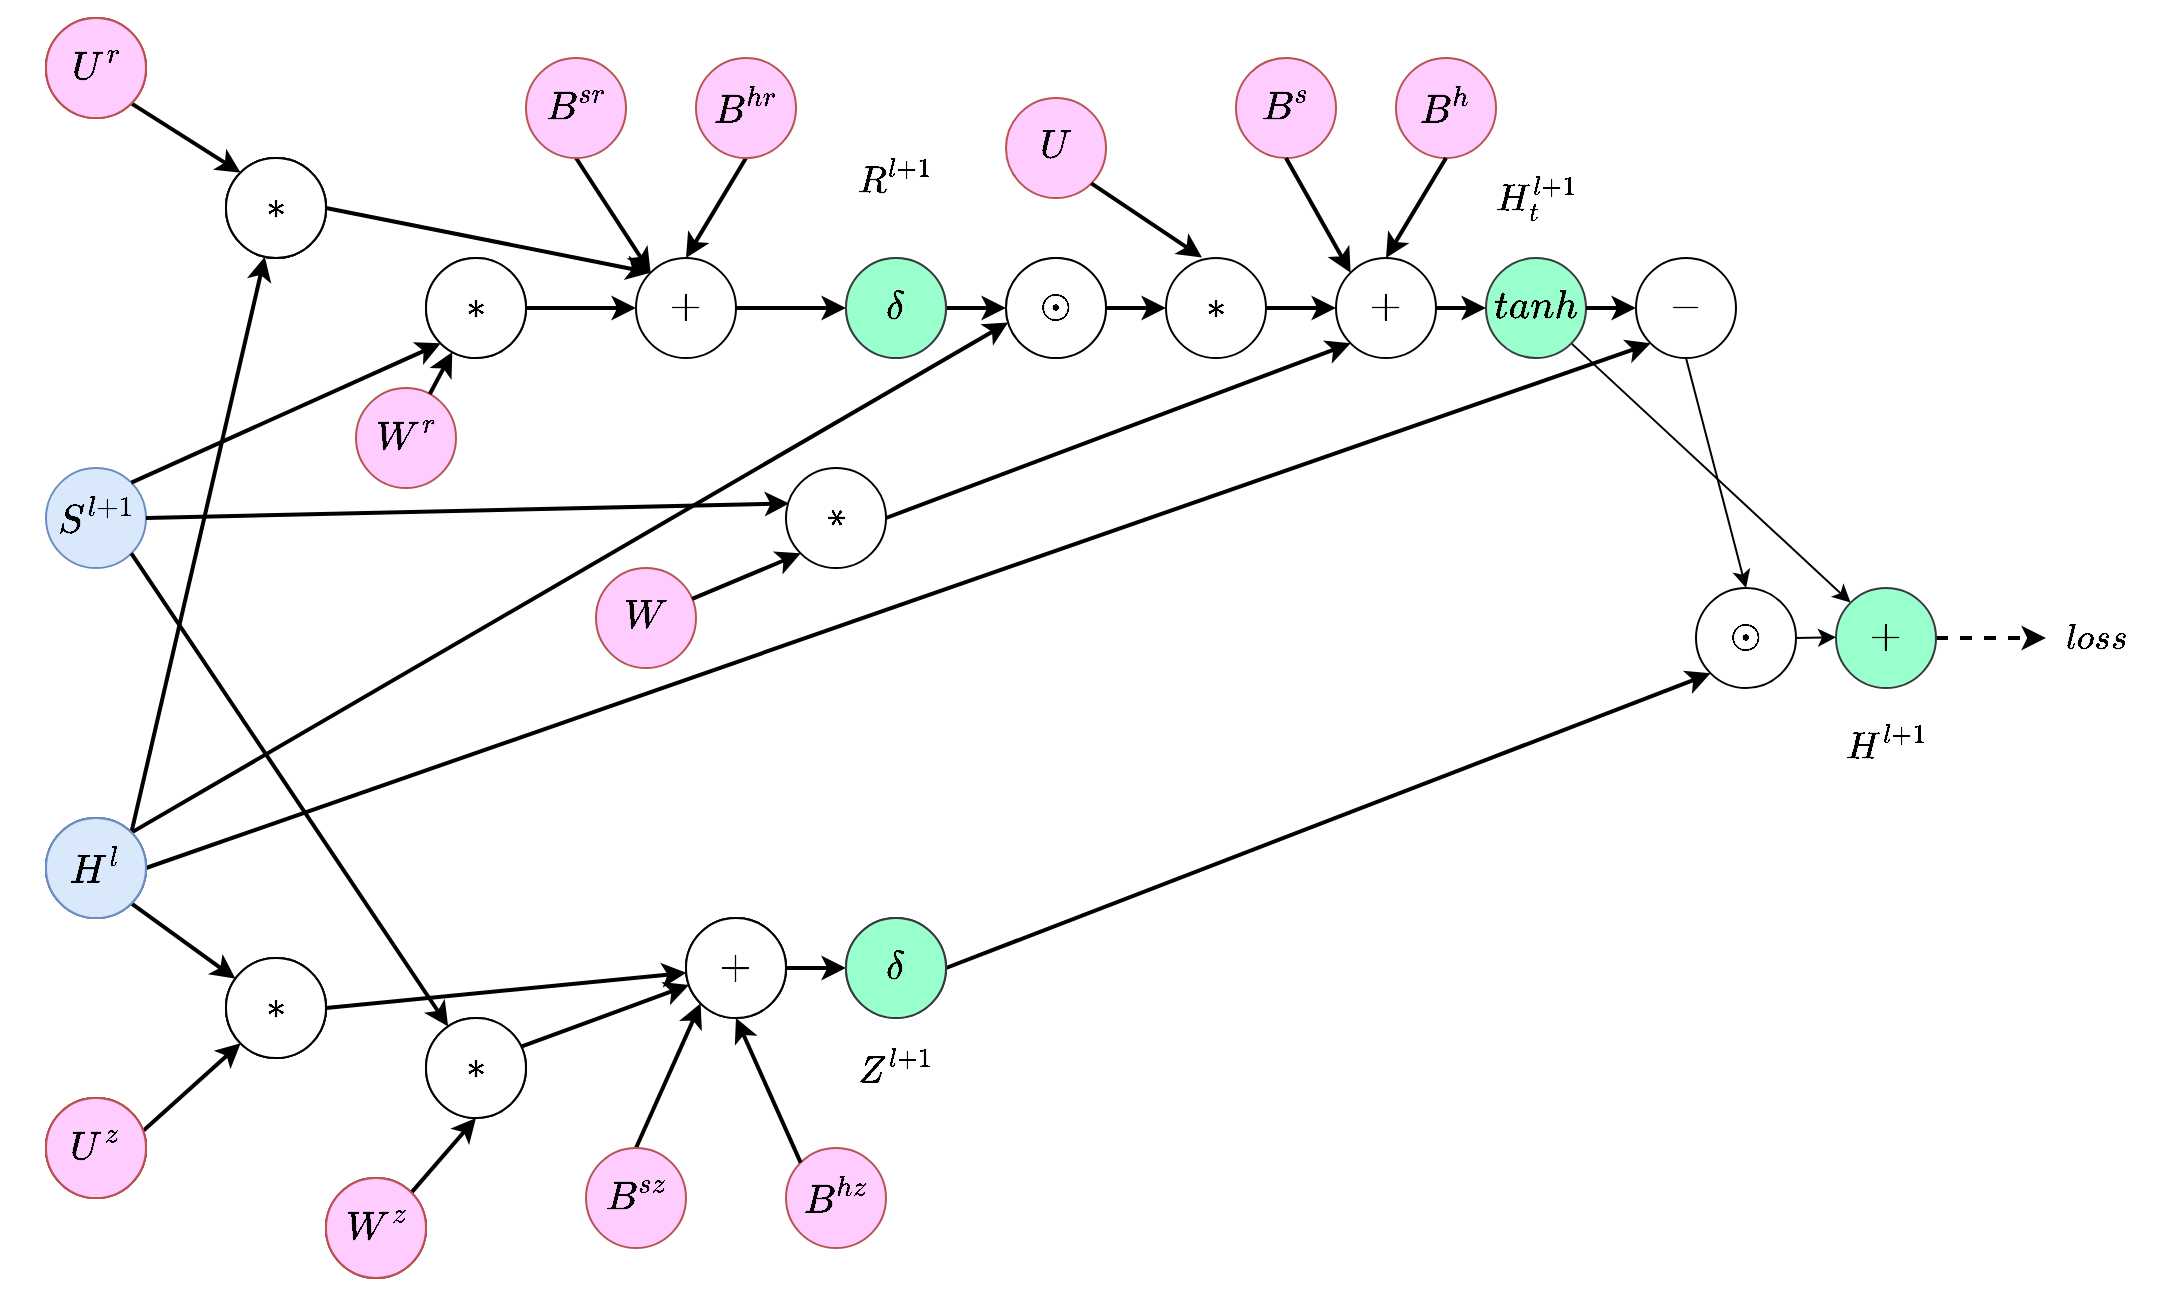 <mxfile version="13.3.7" type="device"><diagram id="rMpfDbe8UFmT1yQQIPAP" name="Page-1"><mxGraphModel dx="2817" dy="1022" grid="1" gridSize="10" guides="1" tooltips="1" connect="1" arrows="1" fold="1" page="1" pageScale="1" pageWidth="827" pageHeight="1169" math="1" shadow="0"><root><mxCell id="DWnQqEWVpVSQSWtb-u8n-0"/><mxCell id="DWnQqEWVpVSQSWtb-u8n-1" parent="DWnQqEWVpVSQSWtb-u8n-0"/><mxCell id="DWnQqEWVpVSQSWtb-u8n-28" value="&lt;b&gt;&lt;font style=&quot;font-size: 17px&quot;&gt;$$H^l$$&lt;/font&gt;&lt;/b&gt;" style="ellipse;whiteSpace=wrap;html=1;aspect=fixed;fillColor=#dae8fc;strokeColor=#6c8ebf;rotation=-90;" parent="DWnQqEWVpVSQSWtb-u8n-1" vertex="1"><mxGeometry x="-125" y="635" width="50" height="50" as="geometry"/></mxCell><mxCell id="DWnQqEWVpVSQSWtb-u8n-30" value="&lt;b&gt;&lt;font style=&quot;font-size: 17px&quot;&gt;$$S^{l+1}$$&lt;/font&gt;&lt;/b&gt;" style="ellipse;whiteSpace=wrap;html=1;aspect=fixed;fillColor=#dae8fc;strokeColor=#6c8ebf;rotation=0;" parent="DWnQqEWVpVSQSWtb-u8n-1" vertex="1"><mxGeometry x="-125" y="460" width="50" height="50" as="geometry"/></mxCell><mxCell id="DWnQqEWVpVSQSWtb-u8n-31" value="&lt;b&gt;&lt;font style=&quot;font-size: 17px&quot;&gt;$$*$$&lt;/font&gt;&lt;/b&gt;" style="ellipse;whiteSpace=wrap;html=1;aspect=fixed;rotation=-90;" parent="DWnQqEWVpVSQSWtb-u8n-1" vertex="1"><mxGeometry x="65" y="735" width="50" height="50" as="geometry"/></mxCell><mxCell id="DWnQqEWVpVSQSWtb-u8n-48" style="edgeStyle=none;rounded=0;orthogonalLoop=1;jettySize=auto;html=1;exitX=1;exitY=1;exitDx=0;exitDy=0;strokeWidth=2;" parent="DWnQqEWVpVSQSWtb-u8n-1" source="DWnQqEWVpVSQSWtb-u8n-30" target="DWnQqEWVpVSQSWtb-u8n-31" edge="1"><mxGeometry relative="1" as="geometry"/></mxCell><mxCell id="DWnQqEWVpVSQSWtb-u8n-37" value="&lt;b&gt;&lt;font style=&quot;font-size: 17px&quot;&gt;$$*$$&lt;/font&gt;&lt;/b&gt;" style="ellipse;whiteSpace=wrap;html=1;aspect=fixed;rotation=-90;" parent="DWnQqEWVpVSQSWtb-u8n-1" vertex="1"><mxGeometry x="-35" y="305" width="50" height="50" as="geometry"/></mxCell><mxCell id="DWnQqEWVpVSQSWtb-u8n-43" style="rounded=0;orthogonalLoop=1;jettySize=auto;html=1;exitX=1;exitY=1;exitDx=0;exitDy=0;strokeWidth=2;" parent="DWnQqEWVpVSQSWtb-u8n-1" source="DWnQqEWVpVSQSWtb-u8n-28" target="DWnQqEWVpVSQSWtb-u8n-37" edge="1"><mxGeometry relative="1" as="geometry"/></mxCell><mxCell id="DWnQqEWVpVSQSWtb-u8n-38" value="&lt;b&gt;&lt;font style=&quot;font-size: 17px&quot;&gt;$$*$$&lt;/font&gt;&lt;/b&gt;" style="ellipse;whiteSpace=wrap;html=1;aspect=fixed;rotation=-90;" parent="DWnQqEWVpVSQSWtb-u8n-1" vertex="1"><mxGeometry x="-35" y="705" width="50" height="50" as="geometry"/></mxCell><mxCell id="DWnQqEWVpVSQSWtb-u8n-42" style="rounded=0;orthogonalLoop=1;jettySize=auto;html=1;exitX=0;exitY=1;exitDx=0;exitDy=0;strokeWidth=2;" parent="DWnQqEWVpVSQSWtb-u8n-1" source="DWnQqEWVpVSQSWtb-u8n-28" target="DWnQqEWVpVSQSWtb-u8n-38" edge="1"><mxGeometry relative="1" as="geometry"/></mxCell><mxCell id="DWnQqEWVpVSQSWtb-u8n-39" value="&lt;b&gt;&lt;font style=&quot;font-size: 17px&quot;&gt;$$U^z$$&lt;/font&gt;&lt;/b&gt;" style="ellipse;whiteSpace=wrap;html=1;aspect=fixed;strokeColor=#b85450;fillColor=#FFCCFF;rotation=-90;" parent="DWnQqEWVpVSQSWtb-u8n-1" vertex="1"><mxGeometry x="-125" y="775" width="50" height="50" as="geometry"/></mxCell><mxCell id="DWnQqEWVpVSQSWtb-u8n-44" style="rounded=0;orthogonalLoop=1;jettySize=auto;html=1;exitX=0;exitY=1;exitDx=0;exitDy=0;entryX=1;entryY=0;entryDx=0;entryDy=0;strokeWidth=2;" parent="DWnQqEWVpVSQSWtb-u8n-1" source="DWnQqEWVpVSQSWtb-u8n-40" target="DWnQqEWVpVSQSWtb-u8n-37" edge="1"><mxGeometry relative="1" as="geometry"/></mxCell><mxCell id="DWnQqEWVpVSQSWtb-u8n-40" value="&lt;b&gt;&lt;font style=&quot;font-size: 17px&quot;&gt;$$U^r$$&lt;/font&gt;&lt;/b&gt;" style="ellipse;whiteSpace=wrap;html=1;aspect=fixed;fillColor=#FFCCFF;strokeColor=#b85450;rotation=-90;" parent="DWnQqEWVpVSQSWtb-u8n-1" vertex="1"><mxGeometry x="-125" y="235" width="50" height="50" as="geometry"/></mxCell><mxCell id="DWnQqEWVpVSQSWtb-u8n-45" value="&lt;b&gt;&lt;font style=&quot;font-size: 17px&quot;&gt;$$W^r$$&lt;/font&gt;&lt;/b&gt;" style="ellipse;whiteSpace=wrap;html=1;aspect=fixed;fillColor=#FFCCFF;strokeColor=#b85450;rotation=0;" parent="DWnQqEWVpVSQSWtb-u8n-1" vertex="1"><mxGeometry x="30" y="420" width="50" height="50" as="geometry"/></mxCell><mxCell id="DWnQqEWVpVSQSWtb-u8n-147" style="rounded=0;orthogonalLoop=1;jettySize=auto;html=1;exitX=1;exitY=1;exitDx=0;exitDy=0;entryX=0;entryY=0.5;entryDx=0;entryDy=0;strokeWidth=2;" parent="DWnQqEWVpVSQSWtb-u8n-1" source="DWnQqEWVpVSQSWtb-u8n-46" target="DWnQqEWVpVSQSWtb-u8n-31" edge="1"><mxGeometry relative="1" as="geometry"/></mxCell><mxCell id="DWnQqEWVpVSQSWtb-u8n-46" value="&lt;b&gt;&lt;font style=&quot;font-size: 17px&quot;&gt;$$W^z$$&lt;/font&gt;&lt;/b&gt;" style="ellipse;whiteSpace=wrap;html=1;aspect=fixed;fillColor=#f8cecc;strokeColor=#b85450;rotation=-90;" parent="DWnQqEWVpVSQSWtb-u8n-1" vertex="1"><mxGeometry x="15" y="815" width="50" height="50" as="geometry"/></mxCell><mxCell id="DWnQqEWVpVSQSWtb-u8n-49" value="&lt;b&gt;&lt;font style=&quot;font-size: 17px&quot;&gt;$$*$$&lt;/font&gt;&lt;/b&gt;" style="ellipse;whiteSpace=wrap;html=1;aspect=fixed;rotation=-90;" parent="DWnQqEWVpVSQSWtb-u8n-1" vertex="1"><mxGeometry x="65" y="355" width="50" height="50" as="geometry"/></mxCell><mxCell id="DWnQqEWVpVSQSWtb-u8n-50" style="rounded=0;orthogonalLoop=1;jettySize=auto;html=1;exitX=1;exitY=0;exitDx=0;exitDy=0;entryX=0;entryY=0;entryDx=0;entryDy=0;elbow=vertical;strokeWidth=2;" parent="DWnQqEWVpVSQSWtb-u8n-1" source="DWnQqEWVpVSQSWtb-u8n-30" target="DWnQqEWVpVSQSWtb-u8n-49" edge="1"><mxGeometry relative="1" as="geometry"/></mxCell><mxCell id="DWnQqEWVpVSQSWtb-u8n-151" value="" style="edgeStyle=none;rounded=0;orthogonalLoop=1;jettySize=auto;html=1;strokeWidth=2;" parent="DWnQqEWVpVSQSWtb-u8n-1" source="DWnQqEWVpVSQSWtb-u8n-45" target="DWnQqEWVpVSQSWtb-u8n-49" edge="1"><mxGeometry relative="1" as="geometry"/></mxCell><mxCell id="DWnQqEWVpVSQSWtb-u8n-52" value="&lt;b&gt;&lt;font style=&quot;font-size: 17px&quot;&gt;$$+$$&lt;/font&gt;&lt;/b&gt;" style="ellipse;whiteSpace=wrap;html=1;aspect=fixed;rotation=-90;" parent="DWnQqEWVpVSQSWtb-u8n-1" vertex="1"><mxGeometry x="195" y="685" width="50" height="50" as="geometry"/></mxCell><mxCell id="DWnQqEWVpVSQSWtb-u8n-54" style="rounded=0;orthogonalLoop=1;jettySize=auto;html=1;exitX=0.711;exitY=0.945;exitDx=0;exitDy=0;strokeWidth=2;exitPerimeter=0;" parent="DWnQqEWVpVSQSWtb-u8n-1" source="DWnQqEWVpVSQSWtb-u8n-31" target="DWnQqEWVpVSQSWtb-u8n-52" edge="1"><mxGeometry relative="1" as="geometry"/></mxCell><mxCell id="DWnQqEWVpVSQSWtb-u8n-53" style="rounded=0;orthogonalLoop=1;jettySize=auto;html=1;exitX=0.5;exitY=1;exitDx=0;exitDy=0;strokeWidth=2;" parent="DWnQqEWVpVSQSWtb-u8n-1" source="DWnQqEWVpVSQSWtb-u8n-38" target="DWnQqEWVpVSQSWtb-u8n-52" edge="1"><mxGeometry relative="1" as="geometry"/></mxCell><mxCell id="DWnQqEWVpVSQSWtb-u8n-57" style="rounded=0;orthogonalLoop=1;jettySize=auto;html=1;exitX=0.5;exitY=1;exitDx=0;exitDy=0;entryX=0;entryY=0;entryDx=0;entryDy=0;strokeWidth=2;" parent="DWnQqEWVpVSQSWtb-u8n-1" source="DWnQqEWVpVSQSWtb-u8n-37" target="n6fPWNiP5W8zbu2wnE4b-53" edge="1"><mxGeometry relative="1" as="geometry"><mxPoint x="209.45" y="358.3" as="targetPoint"/></mxGeometry></mxCell><mxCell id="DWnQqEWVpVSQSWtb-u8n-56" style="rounded=0;orthogonalLoop=1;jettySize=auto;html=1;exitX=0.5;exitY=1;exitDx=0;exitDy=0;entryX=0;entryY=0.5;entryDx=0;entryDy=0;strokeWidth=2;" parent="DWnQqEWVpVSQSWtb-u8n-1" source="DWnQqEWVpVSQSWtb-u8n-49" target="n6fPWNiP5W8zbu2wnE4b-53" edge="1"><mxGeometry relative="1" as="geometry"><mxPoint x="195" y="380.0" as="targetPoint"/></mxGeometry></mxCell><mxCell id="DWnQqEWVpVSQSWtb-u8n-58" value="&lt;b&gt;&lt;font style=&quot;font-size: 17px&quot;&gt;$$\delta$$&lt;/font&gt;&lt;/b&gt;" style="ellipse;whiteSpace=wrap;html=1;aspect=fixed;fillColor=#dae8fc;strokeColor=#6c8ebf;rotation=-90;" parent="DWnQqEWVpVSQSWtb-u8n-1" vertex="1"><mxGeometry x="275" y="685" width="50" height="50" as="geometry"/></mxCell><mxCell id="DWnQqEWVpVSQSWtb-u8n-61" style="rounded=0;orthogonalLoop=1;jettySize=auto;html=1;exitX=0.5;exitY=1;exitDx=0;exitDy=0;entryX=0.5;entryY=0;entryDx=0;entryDy=0;strokeWidth=2;" parent="DWnQqEWVpVSQSWtb-u8n-1" source="DWnQqEWVpVSQSWtb-u8n-52" target="DWnQqEWVpVSQSWtb-u8n-58" edge="1"><mxGeometry relative="1" as="geometry"/></mxCell><mxCell id="DWnQqEWVpVSQSWtb-u8n-59" value="&lt;b&gt;&lt;font style=&quot;font-size: 17px&quot;&gt;$$\delta$$&lt;/font&gt;&lt;/b&gt;" style="ellipse;whiteSpace=wrap;html=1;aspect=fixed;fillColor=#dae8fc;strokeColor=#6c8ebf;rotation=-90;" parent="DWnQqEWVpVSQSWtb-u8n-1" vertex="1"><mxGeometry x="275" y="355" width="50" height="50" as="geometry"/></mxCell><mxCell id="DWnQqEWVpVSQSWtb-u8n-60" style="rounded=0;orthogonalLoop=1;jettySize=auto;html=1;exitX=1;exitY=0.5;exitDx=0;exitDy=0;strokeWidth=2;" parent="DWnQqEWVpVSQSWtb-u8n-1" source="n6fPWNiP5W8zbu2wnE4b-53" target="DWnQqEWVpVSQSWtb-u8n-59" edge="1"><mxGeometry relative="1" as="geometry"><mxPoint x="245" y="380.0" as="sourcePoint"/></mxGeometry></mxCell><mxCell id="DWnQqEWVpVSQSWtb-u8n-62" value="&lt;b&gt;&lt;font style=&quot;font-size: 17px&quot;&gt;$$\odot$$&lt;/font&gt;&lt;/b&gt;" style="ellipse;whiteSpace=wrap;html=1;aspect=fixed;direction=south;strokeColor=#36393d;fillColor=#99FFCC;rotation=-90;" parent="DWnQqEWVpVSQSWtb-u8n-1" vertex="1"><mxGeometry x="355" y="355" width="50" height="50" as="geometry"/></mxCell><mxCell id="DWnQqEWVpVSQSWtb-u8n-148" style="rounded=0;orthogonalLoop=1;jettySize=auto;html=1;exitX=1;exitY=1;exitDx=0;exitDy=0;entryX=0.022;entryY=0.644;entryDx=0;entryDy=0;entryPerimeter=0;strokeWidth=2;" parent="DWnQqEWVpVSQSWtb-u8n-1" source="DWnQqEWVpVSQSWtb-u8n-28" target="DWnQqEWVpVSQSWtb-u8n-62" edge="1"><mxGeometry relative="1" as="geometry"/></mxCell><mxCell id="DWnQqEWVpVSQSWtb-u8n-152" value="" style="edgeStyle=none;rounded=0;orthogonalLoop=1;jettySize=auto;html=1;strokeWidth=2;" parent="DWnQqEWVpVSQSWtb-u8n-1" source="DWnQqEWVpVSQSWtb-u8n-59" target="DWnQqEWVpVSQSWtb-u8n-62" edge="1"><mxGeometry relative="1" as="geometry"/></mxCell><mxCell id="DWnQqEWVpVSQSWtb-u8n-65" value="&lt;b&gt;&lt;font style=&quot;font-size: 17px&quot;&gt;$$U$$&lt;/font&gt;&lt;/b&gt;" style="ellipse;whiteSpace=wrap;html=1;aspect=fixed;fillColor=#FFCCFF;strokeColor=#b85450;rotation=0;" parent="DWnQqEWVpVSQSWtb-u8n-1" vertex="1"><mxGeometry x="355" y="275" width="50" height="50" as="geometry"/></mxCell><mxCell id="DWnQqEWVpVSQSWtb-u8n-66" value="&lt;b&gt;&lt;font style=&quot;font-size: 17px&quot;&gt;$$*$$&lt;/font&gt;&lt;/b&gt;" style="ellipse;whiteSpace=wrap;html=1;aspect=fixed;direction=south;rotation=0;" parent="DWnQqEWVpVSQSWtb-u8n-1" vertex="1"><mxGeometry x="435" y="355" width="50" height="50" as="geometry"/></mxCell><mxCell id="DWnQqEWVpVSQSWtb-u8n-153" value="" style="edgeStyle=none;rounded=0;orthogonalLoop=1;jettySize=auto;html=1;strokeWidth=2;" parent="DWnQqEWVpVSQSWtb-u8n-1" source="DWnQqEWVpVSQSWtb-u8n-62" target="DWnQqEWVpVSQSWtb-u8n-66" edge="1"><mxGeometry relative="1" as="geometry"/></mxCell><mxCell id="DWnQqEWVpVSQSWtb-u8n-156" style="edgeStyle=none;rounded=0;orthogonalLoop=1;jettySize=auto;html=1;exitX=1;exitY=1;exitDx=0;exitDy=0;entryX=-0.005;entryY=0.64;entryDx=0;entryDy=0;strokeWidth=2;entryPerimeter=0;" parent="DWnQqEWVpVSQSWtb-u8n-1" source="DWnQqEWVpVSQSWtb-u8n-65" target="DWnQqEWVpVSQSWtb-u8n-66" edge="1"><mxGeometry relative="1" as="geometry"/></mxCell><mxCell id="DWnQqEWVpVSQSWtb-u8n-69" value="&lt;b&gt;&lt;font style=&quot;font-size: 17px&quot;&gt;$$W$$&lt;/font&gt;&lt;/b&gt;" style="ellipse;whiteSpace=wrap;html=1;aspect=fixed;fillColor=#FFCCFF;strokeColor=#b85450;rotation=0;" parent="DWnQqEWVpVSQSWtb-u8n-1" vertex="1"><mxGeometry x="150" y="510" width="50" height="50" as="geometry"/></mxCell><mxCell id="DWnQqEWVpVSQSWtb-u8n-70" value="&lt;b&gt;&lt;font style=&quot;font-size: 17px&quot;&gt;$$*$$&lt;/font&gt;&lt;/b&gt;" style="ellipse;whiteSpace=wrap;html=1;aspect=fixed;direction=south;rotation=-90;" parent="DWnQqEWVpVSQSWtb-u8n-1" vertex="1"><mxGeometry x="245" y="460" width="50" height="50" as="geometry"/></mxCell><mxCell id="DWnQqEWVpVSQSWtb-u8n-71" style="rounded=0;orthogonalLoop=1;jettySize=auto;html=1;entryX=0.033;entryY=0.355;entryDx=0;entryDy=0;strokeWidth=2;exitX=1;exitY=0.5;exitDx=0;exitDy=0;entryPerimeter=0;" parent="DWnQqEWVpVSQSWtb-u8n-1" source="DWnQqEWVpVSQSWtb-u8n-30" target="DWnQqEWVpVSQSWtb-u8n-70" edge="1"><mxGeometry relative="1" as="geometry"><mxPoint x="-74" y="506" as="sourcePoint"/></mxGeometry></mxCell><mxCell id="DWnQqEWVpVSQSWtb-u8n-72" style="rounded=0;orthogonalLoop=1;jettySize=auto;html=1;entryX=0;entryY=1;entryDx=0;entryDy=0;strokeWidth=2;" parent="DWnQqEWVpVSQSWtb-u8n-1" source="DWnQqEWVpVSQSWtb-u8n-69" target="DWnQqEWVpVSQSWtb-u8n-70" edge="1"><mxGeometry relative="1" as="geometry"/></mxCell><mxCell id="DWnQqEWVpVSQSWtb-u8n-157" value="" style="edgeStyle=none;rounded=0;orthogonalLoop=1;jettySize=auto;html=1;strokeWidth=2;entryX=0;entryY=0.5;entryDx=0;entryDy=0;entryPerimeter=0;" parent="DWnQqEWVpVSQSWtb-u8n-1" source="DWnQqEWVpVSQSWtb-u8n-66" target="n6fPWNiP5W8zbu2wnE4b-97" edge="1"><mxGeometry relative="1" as="geometry"><mxPoint x="515" y="380.0" as="targetPoint"/></mxGeometry></mxCell><mxCell id="DWnQqEWVpVSQSWtb-u8n-74" style="rounded=0;orthogonalLoop=1;jettySize=auto;html=1;exitX=1;exitY=0.5;exitDx=0;exitDy=0;strokeWidth=2;entryX=0;entryY=1;entryDx=0;entryDy=0;" parent="DWnQqEWVpVSQSWtb-u8n-1" source="DWnQqEWVpVSQSWtb-u8n-70" target="n6fPWNiP5W8zbu2wnE4b-97" edge="1"><mxGeometry relative="1" as="geometry"><mxPoint x="518.252" y="392.329" as="targetPoint"/></mxGeometry></mxCell><mxCell id="K5oGtdzFz2mOf0uI3_ND-4" style="edgeStyle=none;rounded=0;orthogonalLoop=1;jettySize=auto;html=1;exitX=1;exitY=0;exitDx=0;exitDy=0;entryX=0;entryY=1;entryDx=0;entryDy=0;" edge="1" parent="DWnQqEWVpVSQSWtb-u8n-1" source="DWnQqEWVpVSQSWtb-u8n-76" target="DWnQqEWVpVSQSWtb-u8n-88"><mxGeometry relative="1" as="geometry"/></mxCell><mxCell id="DWnQqEWVpVSQSWtb-u8n-76" value="&lt;b&gt;&lt;font style=&quot;font-size: 17px&quot;&gt;$$tanh$$&lt;/font&gt;&lt;/b&gt;" style="ellipse;whiteSpace=wrap;html=1;aspect=fixed;direction=south;rotation=0;fillColor=#99FFCC;strokeColor=#36393d;" parent="DWnQqEWVpVSQSWtb-u8n-1" vertex="1"><mxGeometry x="595" y="355" width="50" height="50" as="geometry"/></mxCell><mxCell id="DWnQqEWVpVSQSWtb-u8n-158" value="" style="edgeStyle=none;rounded=0;orthogonalLoop=1;jettySize=auto;html=1;strokeWidth=2;exitX=1;exitY=0.5;exitDx=0;exitDy=0;" parent="DWnQqEWVpVSQSWtb-u8n-1" source="n6fPWNiP5W8zbu2wnE4b-97" target="DWnQqEWVpVSQSWtb-u8n-76" edge="1"><mxGeometry relative="1" as="geometry"><mxPoint x="565" y="380.0" as="sourcePoint"/></mxGeometry></mxCell><mxCell id="DWnQqEWVpVSQSWtb-u8n-83" style="rounded=0;orthogonalLoop=1;jettySize=auto;html=1;exitX=0.5;exitY=1;exitDx=0;exitDy=0;strokeWidth=2;entryX=0;entryY=1;entryDx=0;entryDy=0;" parent="DWnQqEWVpVSQSWtb-u8n-1" source="DWnQqEWVpVSQSWtb-u8n-28" target="K5oGtdzFz2mOf0uI3_ND-0" edge="1"><mxGeometry relative="1" as="geometry"><mxPoint x="595" y="660" as="targetPoint"/></mxGeometry></mxCell><mxCell id="DWnQqEWVpVSQSWtb-u8n-159" value="" style="edgeStyle=none;rounded=0;orthogonalLoop=1;jettySize=auto;html=1;strokeWidth=2;entryX=0;entryY=0.5;entryDx=0;entryDy=0;" parent="DWnQqEWVpVSQSWtb-u8n-1" source="DWnQqEWVpVSQSWtb-u8n-76" target="K5oGtdzFz2mOf0uI3_ND-0" edge="1"><mxGeometry relative="1" as="geometry"><mxPoint x="675" y="380" as="targetPoint"/></mxGeometry></mxCell><mxCell id="DWnQqEWVpVSQSWtb-u8n-149" value="" style="rounded=0;orthogonalLoop=1;jettySize=auto;html=1;strokeWidth=2;dashed=1;" parent="DWnQqEWVpVSQSWtb-u8n-1" source="DWnQqEWVpVSQSWtb-u8n-88" edge="1"><mxGeometry relative="1" as="geometry"><mxPoint x="875" y="545" as="targetPoint"/></mxGeometry></mxCell><mxCell id="DWnQqEWVpVSQSWtb-u8n-88" value="&lt;b&gt;&lt;font style=&quot;font-size: 17px&quot;&gt;$$+$$&lt;/font&gt;&lt;/b&gt;" style="ellipse;whiteSpace=wrap;html=1;aspect=fixed;direction=south;fillColor=#99FFCC;strokeColor=#36393d;rotation=0;" parent="DWnQqEWVpVSQSWtb-u8n-1" vertex="1"><mxGeometry x="770" y="520" width="50" height="50" as="geometry"/></mxCell><mxCell id="DWnQqEWVpVSQSWtb-u8n-95" style="rounded=0;orthogonalLoop=1;jettySize=auto;html=1;exitX=0.667;exitY=0.967;exitDx=0;exitDy=0;entryX=0;entryY=0;entryDx=0;entryDy=0;strokeWidth=2;exitPerimeter=0;" parent="DWnQqEWVpVSQSWtb-u8n-1" source="DWnQqEWVpVSQSWtb-u8n-39" target="DWnQqEWVpVSQSWtb-u8n-38" edge="1"><mxGeometry relative="1" as="geometry"><mxPoint x="-62" y="782" as="sourcePoint"/><mxPoint x="-29" y="756" as="targetPoint"/></mxGeometry></mxCell><mxCell id="DWnQqEWVpVSQSWtb-u8n-150" value="&lt;font size=&quot;1&quot;&gt;&lt;b style=&quot;font-size: 16px&quot;&gt;$$H^{l+1}$$&lt;/b&gt;&lt;/font&gt;" style="text;html=1;strokeColor=none;fillColor=none;align=center;verticalAlign=middle;whiteSpace=wrap;rounded=0;rotation=0;" parent="DWnQqEWVpVSQSWtb-u8n-1" vertex="1"><mxGeometry x="775" y="585" width="40" height="25" as="geometry"/></mxCell><mxCell id="DWnQqEWVpVSQSWtb-u8n-163" value="&lt;font size=&quot;1&quot;&gt;&lt;b style=&quot;font-size: 16px&quot;&gt;$$R^{l+1}$$&lt;/b&gt;&lt;/font&gt;" style="text;html=1;strokeColor=none;fillColor=none;align=center;verticalAlign=middle;whiteSpace=wrap;rounded=0;rotation=0;" parent="DWnQqEWVpVSQSWtb-u8n-1" vertex="1"><mxGeometry x="280" y="305" width="40" height="20" as="geometry"/></mxCell><mxCell id="DWnQqEWVpVSQSWtb-u8n-164" value="&lt;font size=&quot;1&quot;&gt;&lt;b style=&quot;font-size: 16px&quot;&gt;$$H^{l+1}_t$$&lt;/b&gt;&lt;/font&gt;" style="text;html=1;strokeColor=none;fillColor=none;align=center;verticalAlign=middle;whiteSpace=wrap;rounded=0;rotation=0;" parent="DWnQqEWVpVSQSWtb-u8n-1" vertex="1"><mxGeometry x="600" y="315" width="40" height="20" as="geometry"/></mxCell><mxCell id="DWnQqEWVpVSQSWtb-u8n-165" value="&lt;b&gt;&lt;font style=&quot;font-size: 17px&quot;&gt;$$W^z$$&lt;/font&gt;&lt;/b&gt;" style="ellipse;whiteSpace=wrap;html=1;aspect=fixed;fillColor=#FFCCFF;strokeColor=#b85450;rotation=-90;" parent="DWnQqEWVpVSQSWtb-u8n-1" vertex="1"><mxGeometry x="15" y="815" width="50" height="50" as="geometry"/></mxCell><mxCell id="DWnQqEWVpVSQSWtb-u8n-167" value="&lt;b&gt;&lt;font style=&quot;font-size: 17px&quot;&gt;$$*$$&lt;/font&gt;&lt;/b&gt;" style="ellipse;whiteSpace=wrap;html=1;aspect=fixed;strokeColor=#36393d;fillColor=#99FFCC;rotation=-90;" parent="DWnQqEWVpVSQSWtb-u8n-1" vertex="1"><mxGeometry x="-35" y="705" width="50" height="50" as="geometry"/></mxCell><mxCell id="DWnQqEWVpVSQSWtb-u8n-168" value="&lt;b&gt;&lt;font style=&quot;font-size: 17px&quot;&gt;$$*$$&lt;/font&gt;&lt;/b&gt;" style="ellipse;whiteSpace=wrap;html=1;aspect=fixed;strokeColor=#36393d;fillColor=#99FFCC;rotation=-90;" parent="DWnQqEWVpVSQSWtb-u8n-1" vertex="1"><mxGeometry x="-35" y="305" width="50" height="50" as="geometry"/></mxCell><mxCell id="DWnQqEWVpVSQSWtb-u8n-169" value="&lt;b&gt;&lt;font style=&quot;font-size: 17px&quot;&gt;$$*$$&lt;/font&gt;&lt;/b&gt;" style="ellipse;whiteSpace=wrap;html=1;aspect=fixed;strokeColor=#36393d;fillColor=#99FFCC;rotation=-90;" parent="DWnQqEWVpVSQSWtb-u8n-1" vertex="1"><mxGeometry x="65" y="355" width="50" height="50" as="geometry"/></mxCell><mxCell id="K5oGtdzFz2mOf0uI3_ND-5" style="edgeStyle=none;rounded=0;orthogonalLoop=1;jettySize=auto;html=1;exitX=0.5;exitY=0;exitDx=0;exitDy=0;" edge="1" parent="DWnQqEWVpVSQSWtb-u8n-1" source="DWnQqEWVpVSQSWtb-u8n-171"><mxGeometry relative="1" as="geometry"><mxPoint x="770" y="544.667" as="targetPoint"/></mxGeometry></mxCell><mxCell id="DWnQqEWVpVSQSWtb-u8n-171" value="&lt;b&gt;&lt;font style=&quot;font-size: 17px&quot;&gt;$$\odot$$&lt;/font&gt;&lt;/b&gt;" style="ellipse;whiteSpace=wrap;html=1;aspect=fixed;direction=south;rotation=0;" parent="DWnQqEWVpVSQSWtb-u8n-1" vertex="1"><mxGeometry x="700" y="520" width="50" height="50" as="geometry"/></mxCell><mxCell id="DWnQqEWVpVSQSWtb-u8n-172" value="&lt;b&gt;&lt;font style=&quot;font-size: 17px&quot;&gt;$$*$$&lt;/font&gt;&lt;/b&gt;" style="ellipse;whiteSpace=wrap;html=1;aspect=fixed;strokeColor=#36393d;fillColor=#99FFCC;rotation=-90;" parent="DWnQqEWVpVSQSWtb-u8n-1" vertex="1"><mxGeometry x="65" y="735" width="50" height="50" as="geometry"/></mxCell><mxCell id="DWnQqEWVpVSQSWtb-u8n-173" value="&lt;b&gt;&lt;font style=&quot;font-size: 17px&quot;&gt;$$+$$&lt;/font&gt;&lt;/b&gt;" style="ellipse;whiteSpace=wrap;html=1;aspect=fixed;strokeColor=#36393d;fillColor=#99FFCC;rotation=-90;" parent="DWnQqEWVpVSQSWtb-u8n-1" vertex="1"><mxGeometry x="195" y="685" width="50" height="50" as="geometry"/></mxCell><mxCell id="DWnQqEWVpVSQSWtb-u8n-174" value="&lt;b&gt;&lt;font style=&quot;font-size: 17px&quot;&gt;$$\delta$$&lt;/font&gt;&lt;/b&gt;" style="ellipse;whiteSpace=wrap;html=1;aspect=fixed;fillColor=#99FFCC;strokeColor=#36393d;rotation=-90;" parent="DWnQqEWVpVSQSWtb-u8n-1" vertex="1"><mxGeometry x="275" y="685" width="50" height="50" as="geometry"/></mxCell><mxCell id="DWnQqEWVpVSQSWtb-u8n-175" value="&lt;b&gt;&lt;font style=&quot;font-size: 17px&quot;&gt;$$\delta$$&lt;/font&gt;&lt;/b&gt;" style="ellipse;whiteSpace=wrap;html=1;aspect=fixed;rotation=0;fillColor=#99FFCC;strokeColor=#36393d;" parent="DWnQqEWVpVSQSWtb-u8n-1" vertex="1"><mxGeometry x="275" y="355" width="50" height="50" as="geometry"/></mxCell><mxCell id="DWnQqEWVpVSQSWtb-u8n-176" value="&lt;font style=&quot;font-size: 15px&quot;&gt;$$loss$$&lt;/font&gt;" style="text;html=1;strokeColor=none;fillColor=none;align=center;verticalAlign=middle;whiteSpace=wrap;rounded=0;rotation=0;" parent="DWnQqEWVpVSQSWtb-u8n-1" vertex="1"><mxGeometry x="880" y="535" width="40" height="20" as="geometry"/></mxCell><mxCell id="n6fPWNiP5W8zbu2wnE4b-1" value="&lt;b&gt;&lt;font style=&quot;font-size: 17px&quot;&gt;$$U^r$$&lt;/font&gt;&lt;/b&gt;" style="ellipse;whiteSpace=wrap;html=1;aspect=fixed;fillColor=#FFCCFF;strokeColor=#b85450;rotation=-90;" parent="DWnQqEWVpVSQSWtb-u8n-1" vertex="1"><mxGeometry x="-125" y="235" width="50" height="50" as="geometry"/></mxCell><mxCell id="n6fPWNiP5W8zbu2wnE4b-3" value="&lt;b&gt;&lt;font style=&quot;font-size: 17px&quot;&gt;$$U^z$$&lt;/font&gt;&lt;/b&gt;" style="ellipse;whiteSpace=wrap;html=1;aspect=fixed;strokeColor=#b85450;fillColor=#FFCCFF;rotation=-90;" parent="DWnQqEWVpVSQSWtb-u8n-1" vertex="1"><mxGeometry x="-125" y="775" width="50" height="50" as="geometry"/></mxCell><mxCell id="n6fPWNiP5W8zbu2wnE4b-4" value="&lt;b&gt;&lt;font style=&quot;font-size: 17px&quot;&gt;$$H^l$$&lt;/font&gt;&lt;/b&gt;" style="ellipse;whiteSpace=wrap;html=1;aspect=fixed;fillColor=#dae8fc;strokeColor=#6c8ebf;rotation=-90;" parent="DWnQqEWVpVSQSWtb-u8n-1" vertex="1"><mxGeometry x="-125" y="635" width="50" height="50" as="geometry"/></mxCell><mxCell id="n6fPWNiP5W8zbu2wnE4b-5" value="&lt;b&gt;&lt;font style=&quot;font-size: 17px&quot;&gt;$$U^z$$&lt;/font&gt;&lt;/b&gt;" style="ellipse;whiteSpace=wrap;html=1;aspect=fixed;strokeColor=#b85450;fillColor=#FFCCFF;rotation=-90;" parent="DWnQqEWVpVSQSWtb-u8n-1" vertex="1"><mxGeometry x="-125" y="775" width="50" height="50" as="geometry"/></mxCell><mxCell id="n6fPWNiP5W8zbu2wnE4b-6" value="&lt;b&gt;&lt;font style=&quot;font-size: 17px&quot;&gt;$$H^l$$&lt;/font&gt;&lt;/b&gt;" style="ellipse;whiteSpace=wrap;html=1;aspect=fixed;fillColor=#dae8fc;strokeColor=#6c8ebf;rotation=-90;" parent="DWnQqEWVpVSQSWtb-u8n-1" vertex="1"><mxGeometry x="-125" y="635" width="50" height="50" as="geometry"/></mxCell><mxCell id="n6fPWNiP5W8zbu2wnE4b-7" value="&lt;b&gt;&lt;font style=&quot;font-size: 17px&quot;&gt;$$U^r$$&lt;/font&gt;&lt;/b&gt;" style="ellipse;whiteSpace=wrap;html=1;aspect=fixed;fillColor=#FFCCFF;strokeColor=#b85450;rotation=-90;" parent="DWnQqEWVpVSQSWtb-u8n-1" vertex="1"><mxGeometry x="-125" y="235" width="50" height="50" as="geometry"/></mxCell><mxCell id="n6fPWNiP5W8zbu2wnE4b-8" value="&lt;b&gt;&lt;font style=&quot;font-size: 17px&quot;&gt;$$*$$&lt;/font&gt;&lt;/b&gt;" style="ellipse;whiteSpace=wrap;html=1;aspect=fixed;strokeColor=#36393d;fillColor=#99FFCC;rotation=-90;" parent="DWnQqEWVpVSQSWtb-u8n-1" vertex="1"><mxGeometry x="-35" y="305" width="50" height="50" as="geometry"/></mxCell><mxCell id="n6fPWNiP5W8zbu2wnE4b-9" value="&lt;b&gt;&lt;font style=&quot;font-size: 17px&quot;&gt;$$U^z$$&lt;/font&gt;&lt;/b&gt;" style="ellipse;whiteSpace=wrap;html=1;aspect=fixed;strokeColor=#b85450;fillColor=#FFCCFF;rotation=-90;" parent="DWnQqEWVpVSQSWtb-u8n-1" vertex="1"><mxGeometry x="-125" y="775" width="50" height="50" as="geometry"/></mxCell><mxCell id="n6fPWNiP5W8zbu2wnE4b-10" value="&lt;b&gt;&lt;font style=&quot;font-size: 17px&quot;&gt;$$H^l$$&lt;/font&gt;&lt;/b&gt;" style="ellipse;whiteSpace=wrap;html=1;aspect=fixed;fillColor=#dae8fc;strokeColor=#6c8ebf;rotation=-90;" parent="DWnQqEWVpVSQSWtb-u8n-1" vertex="1"><mxGeometry x="-125" y="635" width="50" height="50" as="geometry"/></mxCell><mxCell id="n6fPWNiP5W8zbu2wnE4b-11" value="&lt;b&gt;&lt;font style=&quot;font-size: 17px&quot;&gt;$$U^r$$&lt;/font&gt;&lt;/b&gt;" style="ellipse;whiteSpace=wrap;html=1;aspect=fixed;fillColor=#FFCCFF;strokeColor=#b85450;rotation=-90;" parent="DWnQqEWVpVSQSWtb-u8n-1" vertex="1"><mxGeometry x="-125" y="235" width="50" height="50" as="geometry"/></mxCell><mxCell id="n6fPWNiP5W8zbu2wnE4b-12" value="&lt;b&gt;&lt;font style=&quot;font-size: 17px&quot;&gt;$$*$$&lt;/font&gt;&lt;/b&gt;" style="ellipse;whiteSpace=wrap;html=1;aspect=fixed;strokeColor=#36393d;fillColor=#99FFCC;rotation=-90;" parent="DWnQqEWVpVSQSWtb-u8n-1" vertex="1"><mxGeometry x="-35" y="305" width="50" height="50" as="geometry"/></mxCell><mxCell id="n6fPWNiP5W8zbu2wnE4b-13" value="&lt;b&gt;&lt;font style=&quot;font-size: 17px&quot;&gt;$$U^r$$&lt;/font&gt;&lt;/b&gt;" style="ellipse;whiteSpace=wrap;html=1;aspect=fixed;fillColor=#FFCCFF;strokeColor=#b85450;rotation=0;direction=north;flipV=0;flipH=1;" parent="DWnQqEWVpVSQSWtb-u8n-1" vertex="1"><mxGeometry x="-125" y="235" width="50" height="50" as="geometry"/></mxCell><mxCell id="n6fPWNiP5W8zbu2wnE4b-15" value="&lt;b&gt;&lt;font style=&quot;font-size: 17px&quot;&gt;$$*$$&lt;/font&gt;&lt;/b&gt;" style="ellipse;whiteSpace=wrap;html=1;aspect=fixed;strokeColor=#36393d;fillColor=#99FFCC;rotation=-90;direction=south;flipV=0;" parent="DWnQqEWVpVSQSWtb-u8n-1" vertex="1"><mxGeometry x="-35" y="305" width="50" height="50" as="geometry"/></mxCell><mxCell id="n6fPWNiP5W8zbu2wnE4b-16" value="&lt;b&gt;&lt;font style=&quot;font-size: 17px&quot;&gt;$$*$$&lt;/font&gt;&lt;/b&gt;" style="ellipse;whiteSpace=wrap;html=1;aspect=fixed;rotation=0;direction=south;flipV=0;" parent="DWnQqEWVpVSQSWtb-u8n-1" vertex="1"><mxGeometry x="65" y="355" width="50" height="50" as="geometry"/></mxCell><mxCell id="n6fPWNiP5W8zbu2wnE4b-17" value="&lt;b&gt;&lt;font style=&quot;font-size: 17px&quot;&gt;$$*$$&lt;/font&gt;&lt;/b&gt;" style="ellipse;whiteSpace=wrap;html=1;aspect=fixed;strokeColor=#36393d;fillColor=#99FFCC;rotation=-90;direction=south;flipV=0;" parent="DWnQqEWVpVSQSWtb-u8n-1" vertex="1"><mxGeometry x="-35" y="305" width="50" height="50" as="geometry"/></mxCell><mxCell id="n6fPWNiP5W8zbu2wnE4b-18" value="&lt;b&gt;&lt;font style=&quot;font-size: 17px&quot;&gt;$$H^l$$&lt;/font&gt;&lt;/b&gt;" style="ellipse;whiteSpace=wrap;html=1;aspect=fixed;fillColor=#dae8fc;strokeColor=#6c8ebf;rotation=-90;" parent="DWnQqEWVpVSQSWtb-u8n-1" vertex="1"><mxGeometry x="-125" y="635" width="50" height="50" as="geometry"/></mxCell><mxCell id="n6fPWNiP5W8zbu2wnE4b-19" value="&lt;b&gt;&lt;font style=&quot;font-size: 17px&quot;&gt;$$U^z$$&lt;/font&gt;&lt;/b&gt;" style="ellipse;whiteSpace=wrap;html=1;aspect=fixed;strokeColor=#b85450;fillColor=#FFCCFF;rotation=-90;" parent="DWnQqEWVpVSQSWtb-u8n-1" vertex="1"><mxGeometry x="-125" y="775" width="50" height="50" as="geometry"/></mxCell><mxCell id="n6fPWNiP5W8zbu2wnE4b-20" value="&lt;b&gt;&lt;font style=&quot;font-size: 17px&quot;&gt;$$*$$&lt;/font&gt;&lt;/b&gt;" style="ellipse;whiteSpace=wrap;html=1;aspect=fixed;strokeColor=#36393d;fillColor=#99FFCC;rotation=-90;direction=south;flipV=0;" parent="DWnQqEWVpVSQSWtb-u8n-1" vertex="1"><mxGeometry x="-35" y="305" width="50" height="50" as="geometry"/></mxCell><mxCell id="n6fPWNiP5W8zbu2wnE4b-21" value="&lt;b&gt;&lt;font style=&quot;font-size: 17px&quot;&gt;$$H^l$$&lt;/font&gt;&lt;/b&gt;" style="ellipse;whiteSpace=wrap;html=1;aspect=fixed;fillColor=#dae8fc;strokeColor=#6c8ebf;rotation=-90;" parent="DWnQqEWVpVSQSWtb-u8n-1" vertex="1"><mxGeometry x="-125" y="635" width="50" height="50" as="geometry"/></mxCell><mxCell id="n6fPWNiP5W8zbu2wnE4b-22" value="&lt;b&gt;&lt;font style=&quot;font-size: 17px&quot;&gt;$$U^z$$&lt;/font&gt;&lt;/b&gt;" style="ellipse;whiteSpace=wrap;html=1;aspect=fixed;strokeColor=#b85450;fillColor=#FFCCFF;rotation=-90;" parent="DWnQqEWVpVSQSWtb-u8n-1" vertex="1"><mxGeometry x="-125" y="775" width="50" height="50" as="geometry"/></mxCell><mxCell id="n6fPWNiP5W8zbu2wnE4b-23" value="&lt;b&gt;&lt;font style=&quot;font-size: 17px&quot;&gt;$$*$$&lt;/font&gt;&lt;/b&gt;" style="ellipse;whiteSpace=wrap;html=1;aspect=fixed;strokeColor=#36393d;fillColor=#99FFCC;rotation=-90;" parent="DWnQqEWVpVSQSWtb-u8n-1" vertex="1"><mxGeometry x="-35" y="705" width="50" height="50" as="geometry"/></mxCell><mxCell id="n6fPWNiP5W8zbu2wnE4b-24" value="&lt;b&gt;&lt;font style=&quot;font-size: 17px&quot;&gt;$$*$$&lt;/font&gt;&lt;/b&gt;" style="ellipse;whiteSpace=wrap;html=1;aspect=fixed;strokeColor=#36393d;fillColor=#99FFCC;rotation=-90;direction=south;flipV=0;" parent="DWnQqEWVpVSQSWtb-u8n-1" vertex="1"><mxGeometry x="-35" y="305" width="50" height="50" as="geometry"/></mxCell><mxCell id="n6fPWNiP5W8zbu2wnE4b-25" value="&lt;b&gt;&lt;font style=&quot;font-size: 17px&quot;&gt;$$H^l$$&lt;/font&gt;&lt;/b&gt;" style="ellipse;whiteSpace=wrap;html=1;aspect=fixed;fillColor=#dae8fc;strokeColor=#6c8ebf;rotation=-90;" parent="DWnQqEWVpVSQSWtb-u8n-1" vertex="1"><mxGeometry x="-125" y="635" width="50" height="50" as="geometry"/></mxCell><mxCell id="n6fPWNiP5W8zbu2wnE4b-26" value="&lt;b&gt;&lt;font style=&quot;font-size: 17px&quot;&gt;$$U^z$$&lt;/font&gt;&lt;/b&gt;" style="ellipse;whiteSpace=wrap;html=1;aspect=fixed;strokeColor=#b85450;fillColor=#FFCCFF;rotation=-90;" parent="DWnQqEWVpVSQSWtb-u8n-1" vertex="1"><mxGeometry x="-125" y="775" width="50" height="50" as="geometry"/></mxCell><mxCell id="n6fPWNiP5W8zbu2wnE4b-27" value="&lt;b&gt;&lt;font style=&quot;font-size: 17px&quot;&gt;$$*$$&lt;/font&gt;&lt;/b&gt;" style="ellipse;whiteSpace=wrap;html=1;aspect=fixed;strokeColor=#36393d;fillColor=#99FFCC;rotation=-90;" parent="DWnQqEWVpVSQSWtb-u8n-1" vertex="1"><mxGeometry x="-35" y="705" width="50" height="50" as="geometry"/></mxCell><mxCell id="n6fPWNiP5W8zbu2wnE4b-28" value="&lt;b&gt;&lt;font style=&quot;font-size: 17px&quot;&gt;$$W^z$$&lt;/font&gt;&lt;/b&gt;" style="ellipse;whiteSpace=wrap;html=1;aspect=fixed;fillColor=#FFCCFF;strokeColor=#b85450;rotation=-90;" parent="DWnQqEWVpVSQSWtb-u8n-1" vertex="1"><mxGeometry x="15" y="815" width="50" height="50" as="geometry"/></mxCell><mxCell id="n6fPWNiP5W8zbu2wnE4b-29" value="&lt;b&gt;&lt;font style=&quot;font-size: 17px&quot;&gt;$$*$$&lt;/font&gt;&lt;/b&gt;" style="ellipse;whiteSpace=wrap;html=1;aspect=fixed;strokeColor=#36393d;fillColor=#99FFCC;rotation=-90;direction=south;flipV=0;" parent="DWnQqEWVpVSQSWtb-u8n-1" vertex="1"><mxGeometry x="-35" y="305" width="50" height="50" as="geometry"/></mxCell><mxCell id="n6fPWNiP5W8zbu2wnE4b-30" value="&lt;b&gt;&lt;font style=&quot;font-size: 17px&quot;&gt;$$H^l$$&lt;/font&gt;&lt;/b&gt;" style="ellipse;whiteSpace=wrap;html=1;aspect=fixed;fillColor=#dae8fc;strokeColor=#6c8ebf;rotation=-90;" parent="DWnQqEWVpVSQSWtb-u8n-1" vertex="1"><mxGeometry x="-125" y="635" width="50" height="50" as="geometry"/></mxCell><mxCell id="n6fPWNiP5W8zbu2wnE4b-31" value="&lt;b&gt;&lt;font style=&quot;font-size: 17px&quot;&gt;$$U^z$$&lt;/font&gt;&lt;/b&gt;" style="ellipse;whiteSpace=wrap;html=1;aspect=fixed;strokeColor=#b85450;fillColor=#FFCCFF;rotation=-90;" parent="DWnQqEWVpVSQSWtb-u8n-1" vertex="1"><mxGeometry x="-125" y="775" width="50" height="50" as="geometry"/></mxCell><mxCell id="n6fPWNiP5W8zbu2wnE4b-32" value="&lt;b&gt;&lt;font style=&quot;font-size: 17px&quot;&gt;$$*$$&lt;/font&gt;&lt;/b&gt;" style="ellipse;whiteSpace=wrap;html=1;aspect=fixed;strokeColor=#36393d;fillColor=#99FFCC;rotation=-90;" parent="DWnQqEWVpVSQSWtb-u8n-1" vertex="1"><mxGeometry x="-35" y="705" width="50" height="50" as="geometry"/></mxCell><mxCell id="n6fPWNiP5W8zbu2wnE4b-33" value="&lt;b&gt;&lt;font style=&quot;font-size: 17px&quot;&gt;$$W^z$$&lt;/font&gt;&lt;/b&gt;" style="ellipse;whiteSpace=wrap;html=1;aspect=fixed;fillColor=#FFCCFF;strokeColor=#b85450;rotation=-90;" parent="DWnQqEWVpVSQSWtb-u8n-1" vertex="1"><mxGeometry x="15" y="815" width="50" height="50" as="geometry"/></mxCell><mxCell id="n6fPWNiP5W8zbu2wnE4b-34" value="&lt;b&gt;&lt;font style=&quot;font-size: 17px&quot;&gt;$$*$$&lt;/font&gt;&lt;/b&gt;" style="ellipse;whiteSpace=wrap;html=1;aspect=fixed;strokeColor=#36393d;fillColor=#99FFCC;rotation=-90;direction=south;flipV=0;" parent="DWnQqEWVpVSQSWtb-u8n-1" vertex="1"><mxGeometry x="-35" y="305" width="50" height="50" as="geometry"/></mxCell><mxCell id="n6fPWNiP5W8zbu2wnE4b-35" value="&lt;b&gt;&lt;font style=&quot;font-size: 17px&quot;&gt;$$H^l$$&lt;/font&gt;&lt;/b&gt;" style="ellipse;whiteSpace=wrap;html=1;aspect=fixed;fillColor=#dae8fc;strokeColor=#6c8ebf;rotation=-90;" parent="DWnQqEWVpVSQSWtb-u8n-1" vertex="1"><mxGeometry x="-125" y="635" width="50" height="50" as="geometry"/></mxCell><mxCell id="n6fPWNiP5W8zbu2wnE4b-36" value="&lt;b&gt;&lt;font style=&quot;font-size: 17px&quot;&gt;$$U^z$$&lt;/font&gt;&lt;/b&gt;" style="ellipse;whiteSpace=wrap;html=1;aspect=fixed;strokeColor=#b85450;fillColor=#FFCCFF;rotation=-90;" parent="DWnQqEWVpVSQSWtb-u8n-1" vertex="1"><mxGeometry x="-125" y="775" width="50" height="50" as="geometry"/></mxCell><mxCell id="n6fPWNiP5W8zbu2wnE4b-37" value="&lt;b&gt;&lt;font style=&quot;font-size: 17px&quot;&gt;$$*$$&lt;/font&gt;&lt;/b&gt;" style="ellipse;whiteSpace=wrap;html=1;aspect=fixed;strokeColor=#36393d;fillColor=#99FFCC;rotation=-90;" parent="DWnQqEWVpVSQSWtb-u8n-1" vertex="1"><mxGeometry x="-35" y="705" width="50" height="50" as="geometry"/></mxCell><mxCell id="n6fPWNiP5W8zbu2wnE4b-38" value="&lt;b&gt;&lt;font style=&quot;font-size: 17px&quot;&gt;$$W^z$$&lt;/font&gt;&lt;/b&gt;" style="ellipse;whiteSpace=wrap;html=1;aspect=fixed;fillColor=#FFCCFF;strokeColor=#b85450;rotation=-90;" parent="DWnQqEWVpVSQSWtb-u8n-1" vertex="1"><mxGeometry x="15" y="815" width="50" height="50" as="geometry"/></mxCell><mxCell id="n6fPWNiP5W8zbu2wnE4b-39" value="&lt;b&gt;&lt;font style=&quot;font-size: 17px&quot;&gt;$$*$$&lt;/font&gt;&lt;/b&gt;" style="ellipse;whiteSpace=wrap;html=1;aspect=fixed;strokeColor=#36393d;fillColor=#99FFCC;rotation=-90;" parent="DWnQqEWVpVSQSWtb-u8n-1" vertex="1"><mxGeometry x="65" y="735" width="50" height="50" as="geometry"/></mxCell><mxCell id="n6fPWNiP5W8zbu2wnE4b-40" value="&lt;b&gt;&lt;font style=&quot;font-size: 17px&quot;&gt;$$*$$&lt;/font&gt;&lt;/b&gt;" style="ellipse;whiteSpace=wrap;html=1;aspect=fixed;rotation=0;direction=south;flipV=0;" parent="DWnQqEWVpVSQSWtb-u8n-1" vertex="1"><mxGeometry x="-35" y="305" width="50" height="50" as="geometry"/></mxCell><mxCell id="n6fPWNiP5W8zbu2wnE4b-41" value="&lt;b&gt;&lt;font style=&quot;font-size: 17px&quot;&gt;$$H^l$$&lt;/font&gt;&lt;/b&gt;" style="ellipse;whiteSpace=wrap;html=1;aspect=fixed;fillColor=#dae8fc;strokeColor=#6c8ebf;rotation=0;" parent="DWnQqEWVpVSQSWtb-u8n-1" vertex="1"><mxGeometry x="-125" y="635" width="50" height="50" as="geometry"/></mxCell><mxCell id="n6fPWNiP5W8zbu2wnE4b-42" value="&lt;b&gt;&lt;font style=&quot;font-size: 17px&quot;&gt;$$U^z$$&lt;/font&gt;&lt;/b&gt;" style="ellipse;whiteSpace=wrap;html=1;aspect=fixed;strokeColor=#b85450;fillColor=#FFCCFF;rotation=0;" parent="DWnQqEWVpVSQSWtb-u8n-1" vertex="1"><mxGeometry x="-125" y="775" width="50" height="50" as="geometry"/></mxCell><mxCell id="n6fPWNiP5W8zbu2wnE4b-43" value="&lt;b&gt;&lt;font style=&quot;font-size: 17px&quot;&gt;$$*$$&lt;/font&gt;&lt;/b&gt;" style="ellipse;whiteSpace=wrap;html=1;aspect=fixed;rotation=0;" parent="DWnQqEWVpVSQSWtb-u8n-1" vertex="1"><mxGeometry x="-35" y="705" width="50" height="50" as="geometry"/></mxCell><mxCell id="n6fPWNiP5W8zbu2wnE4b-44" value="&lt;b&gt;&lt;font style=&quot;font-size: 17px&quot;&gt;$$W^z$$&lt;/font&gt;&lt;/b&gt;" style="ellipse;whiteSpace=wrap;html=1;aspect=fixed;fillColor=#FFCCFF;strokeColor=#b85450;rotation=0;" parent="DWnQqEWVpVSQSWtb-u8n-1" vertex="1"><mxGeometry x="15" y="815" width="50" height="50" as="geometry"/></mxCell><mxCell id="n6fPWNiP5W8zbu2wnE4b-45" value="&lt;b&gt;&lt;font style=&quot;font-size: 17px&quot;&gt;$$*$$&lt;/font&gt;&lt;/b&gt;" style="ellipse;whiteSpace=wrap;html=1;aspect=fixed;rotation=0;" parent="DWnQqEWVpVSQSWtb-u8n-1" vertex="1"><mxGeometry x="65" y="735" width="50" height="50" as="geometry"/></mxCell><mxCell id="n6fPWNiP5W8zbu2wnE4b-48" value="&lt;b&gt;&lt;font style=&quot;font-size: 17px&quot;&gt;$$+$$&lt;/font&gt;&lt;/b&gt;" style="ellipse;whiteSpace=wrap;html=1;aspect=fixed;strokeColor=#36393d;fillColor=#99FFCC;rotation=-90;" parent="DWnQqEWVpVSQSWtb-u8n-1" vertex="1"><mxGeometry x="195" y="685" width="50" height="50" as="geometry"/></mxCell><mxCell id="n6fPWNiP5W8zbu2wnE4b-51" value="&lt;b&gt;&lt;font style=&quot;font-size: 17px&quot;&gt;$$+$$&lt;/font&gt;&lt;/b&gt;" style="ellipse;whiteSpace=wrap;html=1;aspect=fixed;strokeColor=#36393d;fillColor=#99FFCC;rotation=-90;" parent="DWnQqEWVpVSQSWtb-u8n-1" vertex="1"><mxGeometry x="195" y="685" width="50" height="50" as="geometry"/></mxCell><mxCell id="n6fPWNiP5W8zbu2wnE4b-52" value="&lt;font size=&quot;1&quot;&gt;&lt;b style=&quot;font-size: 16px&quot;&gt;$$Z^{l+1}$$&lt;/b&gt;&lt;/font&gt;" style="text;html=1;strokeColor=none;fillColor=none;align=center;verticalAlign=middle;whiteSpace=wrap;rounded=0;rotation=0;" parent="DWnQqEWVpVSQSWtb-u8n-1" vertex="1"><mxGeometry x="280" y="750" width="40" height="20" as="geometry"/></mxCell><mxCell id="n6fPWNiP5W8zbu2wnE4b-53" value="&lt;b&gt;&lt;font style=&quot;font-size: 17px&quot;&gt;$$+$$&lt;/font&gt;&lt;/b&gt;" style="ellipse;whiteSpace=wrap;html=1;aspect=fixed;rotation=0;" parent="DWnQqEWVpVSQSWtb-u8n-1" vertex="1"><mxGeometry x="170" y="355" width="50" height="50" as="geometry"/></mxCell><mxCell id="n6fPWNiP5W8zbu2wnE4b-54" value="&lt;b&gt;&lt;font style=&quot;font-size: 17px&quot;&gt;$$+$$&lt;/font&gt;&lt;/b&gt;" style="ellipse;whiteSpace=wrap;html=1;aspect=fixed;rotation=-90;" parent="DWnQqEWVpVSQSWtb-u8n-1" vertex="1"><mxGeometry x="195" y="685" width="50" height="50" as="geometry"/></mxCell><mxCell id="K5oGtdzFz2mOf0uI3_ND-2" style="rounded=0;orthogonalLoop=1;jettySize=auto;html=1;exitX=1;exitY=0.5;exitDx=0;exitDy=0;entryX=1;entryY=1;entryDx=0;entryDy=0;strokeWidth=2;" edge="1" parent="DWnQqEWVpVSQSWtb-u8n-1" source="n6fPWNiP5W8zbu2wnE4b-56" target="DWnQqEWVpVSQSWtb-u8n-171"><mxGeometry relative="1" as="geometry"/></mxCell><mxCell id="n6fPWNiP5W8zbu2wnE4b-56" value="&lt;b&gt;&lt;font style=&quot;font-size: 17px&quot;&gt;$$\delta$$&lt;/font&gt;&lt;/b&gt;" style="ellipse;whiteSpace=wrap;html=1;aspect=fixed;rotation=0;fillColor=#99FFCC;strokeColor=#36393d;" parent="DWnQqEWVpVSQSWtb-u8n-1" vertex="1"><mxGeometry x="275" y="685" width="50" height="50" as="geometry"/></mxCell><mxCell id="n6fPWNiP5W8zbu2wnE4b-65" value="&lt;b&gt;&lt;font style=&quot;font-size: 17px&quot;&gt;$$\odot$$&lt;/font&gt;&lt;/b&gt;" style="ellipse;whiteSpace=wrap;html=1;aspect=fixed;direction=south;rotation=0;" parent="DWnQqEWVpVSQSWtb-u8n-1" vertex="1"><mxGeometry x="355" y="355" width="50" height="50" as="geometry"/></mxCell><mxCell id="n6fPWNiP5W8zbu2wnE4b-97" value="&lt;b&gt;&lt;font style=&quot;font-size: 17px&quot;&gt;$$+$$&lt;/font&gt;&lt;/b&gt;" style="ellipse;whiteSpace=wrap;html=1;aspect=fixed;rotation=0;" parent="DWnQqEWVpVSQSWtb-u8n-1" vertex="1"><mxGeometry x="520" y="355" width="50" height="50" as="geometry"/></mxCell><mxCell id="K5oGtdzFz2mOf0uI3_ND-3" style="edgeStyle=none;rounded=0;orthogonalLoop=1;jettySize=auto;html=1;exitX=0.5;exitY=1;exitDx=0;exitDy=0;entryX=0;entryY=0.5;entryDx=0;entryDy=0;" edge="1" parent="DWnQqEWVpVSQSWtb-u8n-1" source="K5oGtdzFz2mOf0uI3_ND-0" target="DWnQqEWVpVSQSWtb-u8n-171"><mxGeometry relative="1" as="geometry"/></mxCell><mxCell id="K5oGtdzFz2mOf0uI3_ND-0" value="&lt;b&gt;&lt;font style=&quot;font-size: 17px&quot;&gt;$$-$$&lt;/font&gt;&lt;/b&gt;" style="ellipse;whiteSpace=wrap;html=1;aspect=fixed;rotation=0;" vertex="1" parent="DWnQqEWVpVSQSWtb-u8n-1"><mxGeometry x="670" y="355" width="50" height="50" as="geometry"/></mxCell><mxCell id="K5oGtdzFz2mOf0uI3_ND-9" style="edgeStyle=none;orthogonalLoop=1;jettySize=auto;html=1;exitX=0;exitY=0.5;exitDx=0;exitDy=0;entryX=0;entryY=0;entryDx=0;entryDy=0;fontSize=11;strokeColor=#000000;rounded=0;strokeWidth=2;" edge="1" parent="DWnQqEWVpVSQSWtb-u8n-1" source="K5oGtdzFz2mOf0uI3_ND-7" target="n6fPWNiP5W8zbu2wnE4b-53"><mxGeometry relative="1" as="geometry"/></mxCell><mxCell id="K5oGtdzFz2mOf0uI3_ND-7" value="&lt;b&gt;&lt;font style=&quot;font-size: 17px&quot;&gt;$$B^{sr}$$&lt;/font&gt;&lt;/b&gt;" style="ellipse;whiteSpace=wrap;html=1;aspect=fixed;fillColor=#FFCCFF;strokeColor=#b85450;rotation=0;direction=north;flipV=0;flipH=1;" vertex="1" parent="DWnQqEWVpVSQSWtb-u8n-1"><mxGeometry x="115" y="255" width="50" height="50" as="geometry"/></mxCell><mxCell id="K5oGtdzFz2mOf0uI3_ND-10" style="edgeStyle=none;orthogonalLoop=1;jettySize=auto;html=1;exitX=0;exitY=0.5;exitDx=0;exitDy=0;entryX=0.5;entryY=0;entryDx=0;entryDy=0;fontSize=11;strokeColor=#000000;rounded=0;strokeWidth=2;" edge="1" parent="DWnQqEWVpVSQSWtb-u8n-1" source="K5oGtdzFz2mOf0uI3_ND-8" target="n6fPWNiP5W8zbu2wnE4b-53"><mxGeometry relative="1" as="geometry"/></mxCell><mxCell id="K5oGtdzFz2mOf0uI3_ND-8" value="&lt;b&gt;&lt;font style=&quot;font-size: 17px&quot;&gt;$$B^{hr}$$&lt;/font&gt;&lt;/b&gt;" style="ellipse;whiteSpace=wrap;html=1;aspect=fixed;fillColor=#FFCCFF;strokeColor=#b85450;rotation=0;direction=north;flipV=0;flipH=1;" vertex="1" parent="DWnQqEWVpVSQSWtb-u8n-1"><mxGeometry x="200" y="255" width="50" height="50" as="geometry"/></mxCell><mxCell id="K5oGtdzFz2mOf0uI3_ND-11" value="&lt;b&gt;&lt;font style=&quot;font-size: 17px&quot;&gt;$$B^{s}$$&lt;/font&gt;&lt;/b&gt;" style="ellipse;whiteSpace=wrap;html=1;aspect=fixed;fillColor=#FFCCFF;strokeColor=#b85450;rotation=0;direction=north;flipV=0;flipH=1;" vertex="1" parent="DWnQqEWVpVSQSWtb-u8n-1"><mxGeometry x="470" y="255" width="50" height="50" as="geometry"/></mxCell><mxCell id="K5oGtdzFz2mOf0uI3_ND-12" value="&lt;b&gt;&lt;font style=&quot;font-size: 17px&quot;&gt;$$B^{h}$$&lt;/font&gt;&lt;/b&gt;" style="ellipse;whiteSpace=wrap;html=1;aspect=fixed;fillColor=#FFCCFF;strokeColor=#b85450;rotation=0;direction=north;flipV=0;flipH=1;" vertex="1" parent="DWnQqEWVpVSQSWtb-u8n-1"><mxGeometry x="550" y="255" width="50" height="50" as="geometry"/></mxCell><mxCell id="K5oGtdzFz2mOf0uI3_ND-17" style="edgeStyle=none;orthogonalLoop=1;jettySize=auto;html=1;exitX=1;exitY=0.5;exitDx=0;exitDy=0;entryX=0;entryY=0;entryDx=0;entryDy=0;fontSize=11;strokeColor=#000000;rounded=0;strokeWidth=2;" edge="1" parent="DWnQqEWVpVSQSWtb-u8n-1" source="K5oGtdzFz2mOf0uI3_ND-15" target="n6fPWNiP5W8zbu2wnE4b-54"><mxGeometry relative="1" as="geometry"/></mxCell><mxCell id="K5oGtdzFz2mOf0uI3_ND-15" value="&lt;b&gt;&lt;font style=&quot;font-size: 17px&quot;&gt;$$B^{sz}$$&lt;/font&gt;&lt;/b&gt;" style="ellipse;whiteSpace=wrap;html=1;aspect=fixed;fillColor=#FFCCFF;strokeColor=#b85450;rotation=0;direction=north;flipV=0;flipH=1;" vertex="1" parent="DWnQqEWVpVSQSWtb-u8n-1"><mxGeometry x="145" y="800" width="50" height="50" as="geometry"/></mxCell><mxCell id="K5oGtdzFz2mOf0uI3_ND-16" value="&lt;b&gt;&lt;font style=&quot;font-size: 17px&quot;&gt;$$B^{hz}$$&lt;/font&gt;&lt;/b&gt;" style="ellipse;whiteSpace=wrap;html=1;aspect=fixed;fillColor=#FFCCFF;strokeColor=#b85450;rotation=0;direction=north;flipV=0;flipH=1;" vertex="1" parent="DWnQqEWVpVSQSWtb-u8n-1"><mxGeometry x="245" y="800" width="50" height="50" as="geometry"/></mxCell><mxCell id="K5oGtdzFz2mOf0uI3_ND-18" value="" style="html=1;exitX=1;exitY=0;exitDx=0;exitDy=0;entryX=0;entryY=0.5;entryDx=0;entryDy=0;fontSize=11;strokeColor=#000000;rounded=0;strokeWidth=2;" edge="1" parent="DWnQqEWVpVSQSWtb-u8n-1" source="K5oGtdzFz2mOf0uI3_ND-16" target="n6fPWNiP5W8zbu2wnE4b-54"><mxGeometry width="50" height="50" relative="1" as="geometry"><mxPoint x="1000" y="800" as="sourcePoint"/><mxPoint x="1050" y="750" as="targetPoint"/></mxGeometry></mxCell><mxCell id="K5oGtdzFz2mOf0uI3_ND-20" style="edgeStyle=none;orthogonalLoop=1;jettySize=auto;html=1;exitX=0;exitY=0.5;exitDx=0;exitDy=0;entryX=0;entryY=0;entryDx=0;entryDy=0;fontSize=11;strokeColor=#000000;rounded=0;strokeWidth=2;" edge="1" parent="DWnQqEWVpVSQSWtb-u8n-1" source="K5oGtdzFz2mOf0uI3_ND-11" target="n6fPWNiP5W8zbu2wnE4b-97"><mxGeometry relative="1" as="geometry"><mxPoint x="510" y="305.0" as="sourcePoint"/><mxPoint x="542.322" y="362.322" as="targetPoint"/></mxGeometry></mxCell><mxCell id="K5oGtdzFz2mOf0uI3_ND-21" style="edgeStyle=none;orthogonalLoop=1;jettySize=auto;html=1;exitX=0;exitY=0.5;exitDx=0;exitDy=0;entryX=0.5;entryY=0;entryDx=0;entryDy=0;fontSize=11;strokeColor=#000000;rounded=0;strokeWidth=2;" edge="1" parent="DWnQqEWVpVSQSWtb-u8n-1" source="K5oGtdzFz2mOf0uI3_ND-12" target="n6fPWNiP5W8zbu2wnE4b-97"><mxGeometry relative="1" as="geometry"><mxPoint x="590" y="305.0" as="sourcePoint"/><mxPoint x="560" y="355.0" as="targetPoint"/></mxGeometry></mxCell></root></mxGraphModel></diagram></mxfile>